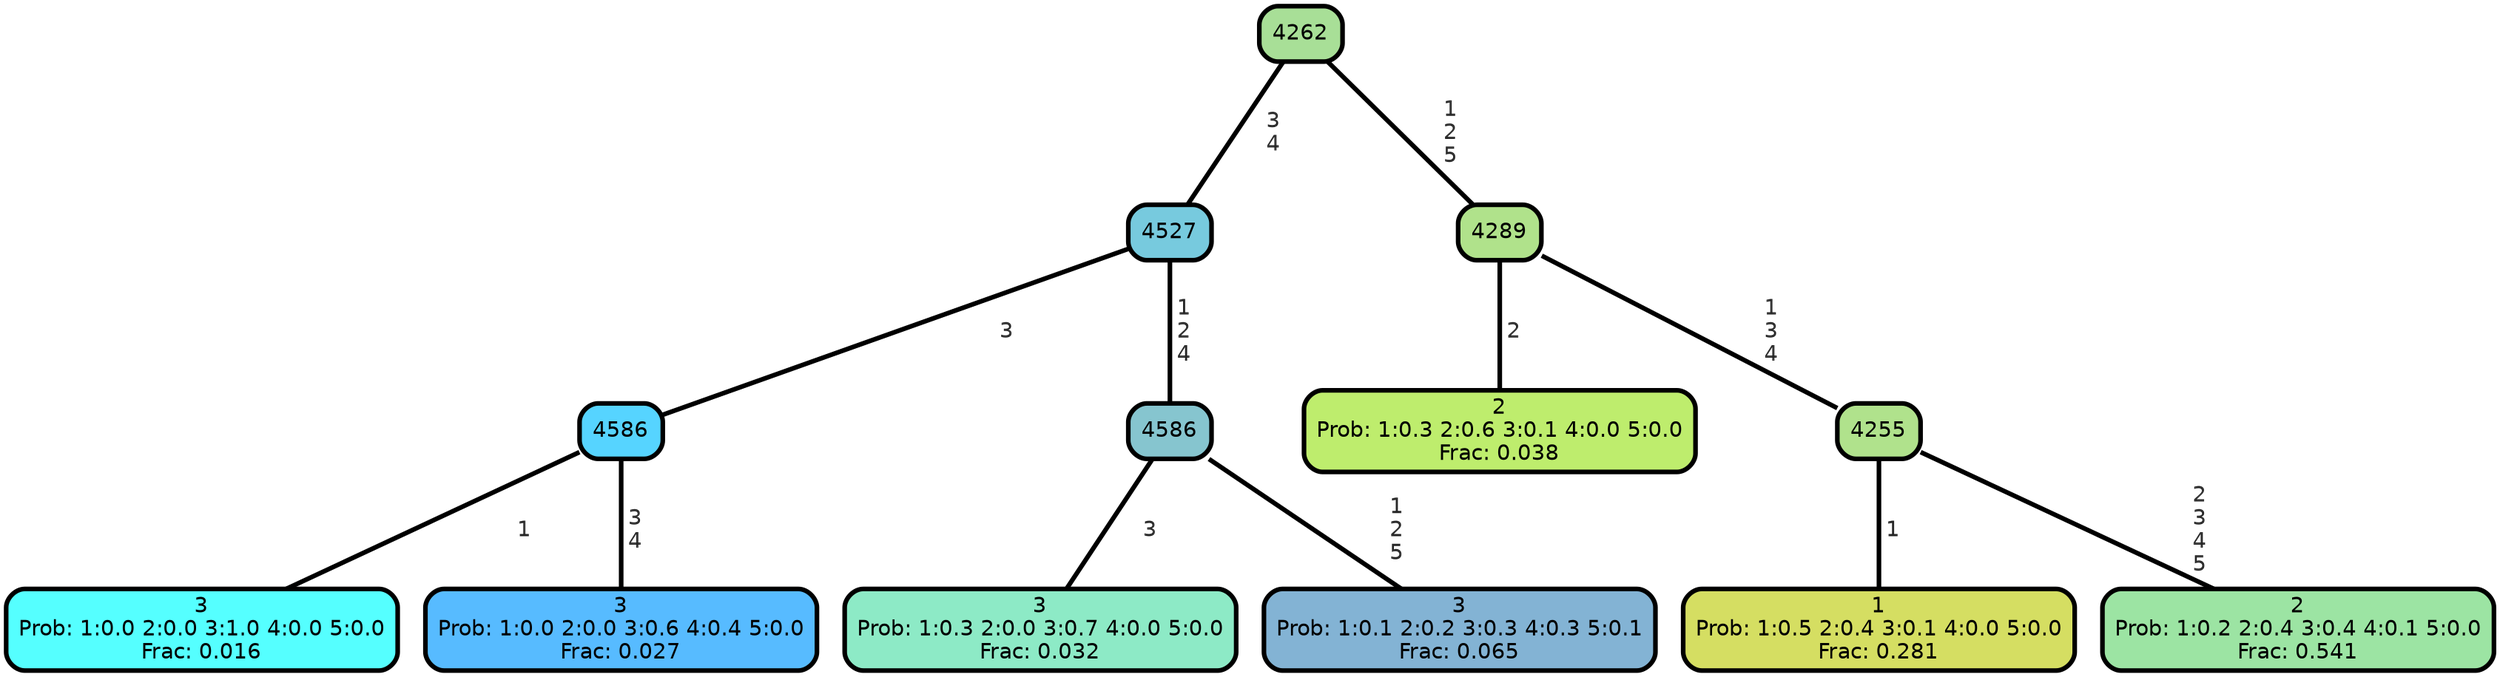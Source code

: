 graph Tree {
node [shape=box, style="filled, rounded",color="black",penwidth="3",fontcolor="black",                 fontname=helvetica] ;
graph [ranksep="0 equally", splines=straight,                 bgcolor=transparent, dpi=200] ;
edge [fontname=helvetica, fontweight=bold,fontcolor=grey14,color=black] ;
0 [label="3
Prob: 1:0.0 2:0.0 3:1.0 4:0.0 5:0.0
Frac: 0.016", fillcolor="#55ffff"] ;
1 [label="4586", fillcolor="#56d4ff"] ;
2 [label="3
Prob: 1:0.0 2:0.0 3:0.6 4:0.4 5:0.0
Frac: 0.027", fillcolor="#57bbff"] ;
3 [label="4527", fillcolor="#77cade"] ;
4 [label="3
Prob: 1:0.3 2:0.0 3:0.7 4:0.0 5:0.0
Frac: 0.032", fillcolor="#8deac6"] ;
5 [label="4586", fillcolor="#86c5cf"] ;
6 [label="3
Prob: 1:0.1 2:0.2 3:0.3 4:0.3 5:0.1
Frac: 0.065", fillcolor="#83b3d4"] ;
7 [label="4262", fillcolor="#a8df97"] ;
8 [label="2
Prob: 1:0.3 2:0.6 3:0.1 4:0.0 5:0.0
Frac: 0.038", fillcolor="#beed6d"] ;
9 [label="4289", fillcolor="#b0e28b"] ;
10 [label="1
Prob: 1:0.5 2:0.4 3:0.1 4:0.0 5:0.0
Frac: 0.281", fillcolor="#d5de62"] ;
11 [label="4255", fillcolor="#b0e28c"] ;
12 [label="2
Prob: 1:0.2 2:0.4 3:0.4 4:0.1 5:0.0
Frac: 0.541", fillcolor="#9ce4a3"] ;
1 -- 0 [label=" 1",penwidth=3] ;
1 -- 2 [label=" 3\n 4",penwidth=3] ;
3 -- 1 [label=" 3",penwidth=3] ;
3 -- 5 [label=" 1\n 2\n 4",penwidth=3] ;
5 -- 4 [label=" 3",penwidth=3] ;
5 -- 6 [label=" 1\n 2\n 5",penwidth=3] ;
7 -- 3 [label=" 3\n 4",penwidth=3] ;
7 -- 9 [label=" 1\n 2\n 5",penwidth=3] ;
9 -- 8 [label=" 2",penwidth=3] ;
9 -- 11 [label=" 1\n 3\n 4",penwidth=3] ;
11 -- 10 [label=" 1",penwidth=3] ;
11 -- 12 [label=" 2\n 3\n 4\n 5",penwidth=3] ;
{rank = same;}}